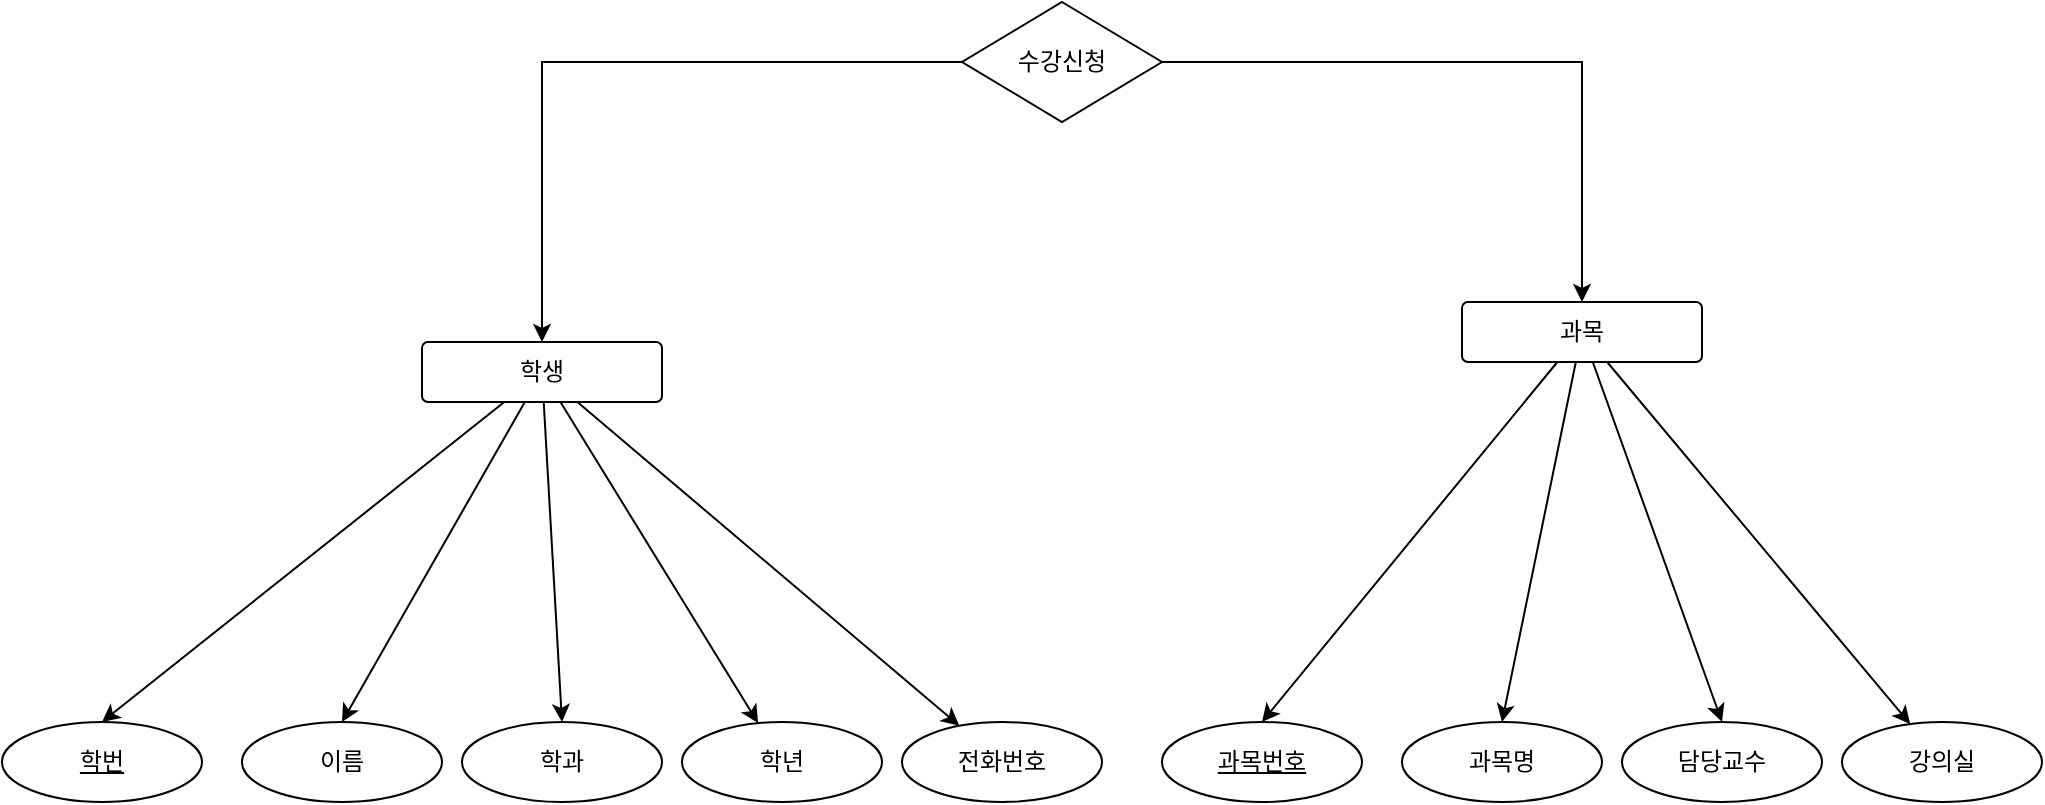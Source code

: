 <mxfile version="22.1.18" type="device">
  <diagram id="oSm22ngeMuGiWdf6hr5i" name="페이지-1">
    <mxGraphModel dx="1356" dy="924" grid="1" gridSize="10" guides="1" tooltips="1" connect="1" arrows="1" fold="1" page="1" pageScale="1" pageWidth="4681" pageHeight="3300" math="0" shadow="0">
      <root>
        <mxCell id="0" />
        <mxCell id="1" parent="0" />
        <mxCell id="5HKJkjBtXQJDv2GBRCr7-7" style="rounded=0;orthogonalLoop=1;jettySize=auto;html=1;entryX=0.5;entryY=0;entryDx=0;entryDy=0;" edge="1" parent="1" source="5HKJkjBtXQJDv2GBRCr7-1" target="5HKJkjBtXQJDv2GBRCr7-2">
          <mxGeometry relative="1" as="geometry" />
        </mxCell>
        <mxCell id="5HKJkjBtXQJDv2GBRCr7-8" style="rounded=0;orthogonalLoop=1;jettySize=auto;html=1;entryX=0.5;entryY=0;entryDx=0;entryDy=0;" edge="1" parent="1" source="5HKJkjBtXQJDv2GBRCr7-1" target="5HKJkjBtXQJDv2GBRCr7-3">
          <mxGeometry relative="1" as="geometry" />
        </mxCell>
        <mxCell id="5HKJkjBtXQJDv2GBRCr7-9" style="rounded=0;orthogonalLoop=1;jettySize=auto;html=1;" edge="1" parent="1" source="5HKJkjBtXQJDv2GBRCr7-1" target="5HKJkjBtXQJDv2GBRCr7-6">
          <mxGeometry relative="1" as="geometry" />
        </mxCell>
        <mxCell id="5HKJkjBtXQJDv2GBRCr7-10" style="rounded=0;orthogonalLoop=1;jettySize=auto;html=1;" edge="1" parent="1" source="5HKJkjBtXQJDv2GBRCr7-1" target="5HKJkjBtXQJDv2GBRCr7-5">
          <mxGeometry relative="1" as="geometry" />
        </mxCell>
        <mxCell id="5HKJkjBtXQJDv2GBRCr7-11" style="rounded=0;orthogonalLoop=1;jettySize=auto;html=1;entryX=0.5;entryY=0;entryDx=0;entryDy=0;" edge="1" parent="1" source="5HKJkjBtXQJDv2GBRCr7-1" target="5HKJkjBtXQJDv2GBRCr7-4">
          <mxGeometry relative="1" as="geometry" />
        </mxCell>
        <mxCell id="5HKJkjBtXQJDv2GBRCr7-1" value="학생" style="rounded=1;arcSize=10;whiteSpace=wrap;html=1;align=center;" vertex="1" parent="1">
          <mxGeometry x="1090" y="1280" width="120" height="30" as="geometry" />
        </mxCell>
        <mxCell id="5HKJkjBtXQJDv2GBRCr7-2" value="학번" style="ellipse;whiteSpace=wrap;html=1;align=center;fontStyle=4;" vertex="1" parent="1">
          <mxGeometry x="880" y="1470" width="100" height="40" as="geometry" />
        </mxCell>
        <mxCell id="5HKJkjBtXQJDv2GBRCr7-3" value="이름" style="ellipse;whiteSpace=wrap;html=1;align=center;" vertex="1" parent="1">
          <mxGeometry x="1000" y="1470" width="100" height="40" as="geometry" />
        </mxCell>
        <mxCell id="5HKJkjBtXQJDv2GBRCr7-4" value="학과" style="ellipse;whiteSpace=wrap;html=1;align=center;" vertex="1" parent="1">
          <mxGeometry x="1110" y="1470" width="100" height="40" as="geometry" />
        </mxCell>
        <mxCell id="5HKJkjBtXQJDv2GBRCr7-5" value="학년" style="ellipse;whiteSpace=wrap;html=1;align=center;" vertex="1" parent="1">
          <mxGeometry x="1220" y="1470" width="100" height="40" as="geometry" />
        </mxCell>
        <mxCell id="5HKJkjBtXQJDv2GBRCr7-6" value="전화번호" style="ellipse;whiteSpace=wrap;html=1;align=center;" vertex="1" parent="1">
          <mxGeometry x="1330" y="1470" width="100" height="40" as="geometry" />
        </mxCell>
        <mxCell id="5HKJkjBtXQJDv2GBRCr7-12" style="rounded=0;orthogonalLoop=1;jettySize=auto;html=1;entryX=0.5;entryY=0;entryDx=0;entryDy=0;" edge="1" source="5HKJkjBtXQJDv2GBRCr7-17" target="5HKJkjBtXQJDv2GBRCr7-18" parent="1">
          <mxGeometry relative="1" as="geometry" />
        </mxCell>
        <mxCell id="5HKJkjBtXQJDv2GBRCr7-13" style="rounded=0;orthogonalLoop=1;jettySize=auto;html=1;entryX=0.5;entryY=0;entryDx=0;entryDy=0;" edge="1" source="5HKJkjBtXQJDv2GBRCr7-17" target="5HKJkjBtXQJDv2GBRCr7-19" parent="1">
          <mxGeometry relative="1" as="geometry" />
        </mxCell>
        <mxCell id="5HKJkjBtXQJDv2GBRCr7-15" style="rounded=0;orthogonalLoop=1;jettySize=auto;html=1;" edge="1" source="5HKJkjBtXQJDv2GBRCr7-17" target="5HKJkjBtXQJDv2GBRCr7-21" parent="1">
          <mxGeometry relative="1" as="geometry" />
        </mxCell>
        <mxCell id="5HKJkjBtXQJDv2GBRCr7-16" style="rounded=0;orthogonalLoop=1;jettySize=auto;html=1;entryX=0.5;entryY=0;entryDx=0;entryDy=0;" edge="1" source="5HKJkjBtXQJDv2GBRCr7-17" target="5HKJkjBtXQJDv2GBRCr7-20" parent="1">
          <mxGeometry relative="1" as="geometry" />
        </mxCell>
        <mxCell id="5HKJkjBtXQJDv2GBRCr7-17" value="과목" style="rounded=1;arcSize=10;whiteSpace=wrap;html=1;align=center;" vertex="1" parent="1">
          <mxGeometry x="1610" y="1260" width="120" height="30" as="geometry" />
        </mxCell>
        <mxCell id="5HKJkjBtXQJDv2GBRCr7-18" value="과목번호" style="ellipse;whiteSpace=wrap;html=1;align=center;fontStyle=4;" vertex="1" parent="1">
          <mxGeometry x="1460" y="1470" width="100" height="40" as="geometry" />
        </mxCell>
        <mxCell id="5HKJkjBtXQJDv2GBRCr7-19" value="과목명" style="ellipse;whiteSpace=wrap;html=1;align=center;" vertex="1" parent="1">
          <mxGeometry x="1580" y="1470" width="100" height="40" as="geometry" />
        </mxCell>
        <mxCell id="5HKJkjBtXQJDv2GBRCr7-20" value="담당교수" style="ellipse;whiteSpace=wrap;html=1;align=center;" vertex="1" parent="1">
          <mxGeometry x="1690" y="1470" width="100" height="40" as="geometry" />
        </mxCell>
        <mxCell id="5HKJkjBtXQJDv2GBRCr7-21" value="강의실" style="ellipse;whiteSpace=wrap;html=1;align=center;" vertex="1" parent="1">
          <mxGeometry x="1800" y="1470" width="100" height="40" as="geometry" />
        </mxCell>
        <mxCell id="5HKJkjBtXQJDv2GBRCr7-24" style="edgeStyle=orthogonalEdgeStyle;rounded=0;orthogonalLoop=1;jettySize=auto;html=1;entryX=0.5;entryY=0;entryDx=0;entryDy=0;" edge="1" parent="1" source="5HKJkjBtXQJDv2GBRCr7-23" target="5HKJkjBtXQJDv2GBRCr7-1">
          <mxGeometry relative="1" as="geometry" />
        </mxCell>
        <mxCell id="5HKJkjBtXQJDv2GBRCr7-25" style="edgeStyle=orthogonalEdgeStyle;rounded=0;orthogonalLoop=1;jettySize=auto;html=1;entryX=0.5;entryY=0;entryDx=0;entryDy=0;" edge="1" parent="1" source="5HKJkjBtXQJDv2GBRCr7-23" target="5HKJkjBtXQJDv2GBRCr7-17">
          <mxGeometry relative="1" as="geometry" />
        </mxCell>
        <mxCell id="5HKJkjBtXQJDv2GBRCr7-23" value="수강신청" style="shape=rhombus;perimeter=rhombusPerimeter;whiteSpace=wrap;html=1;align=center;" vertex="1" parent="1">
          <mxGeometry x="1360" y="1110" width="100" height="60" as="geometry" />
        </mxCell>
      </root>
    </mxGraphModel>
  </diagram>
</mxfile>

